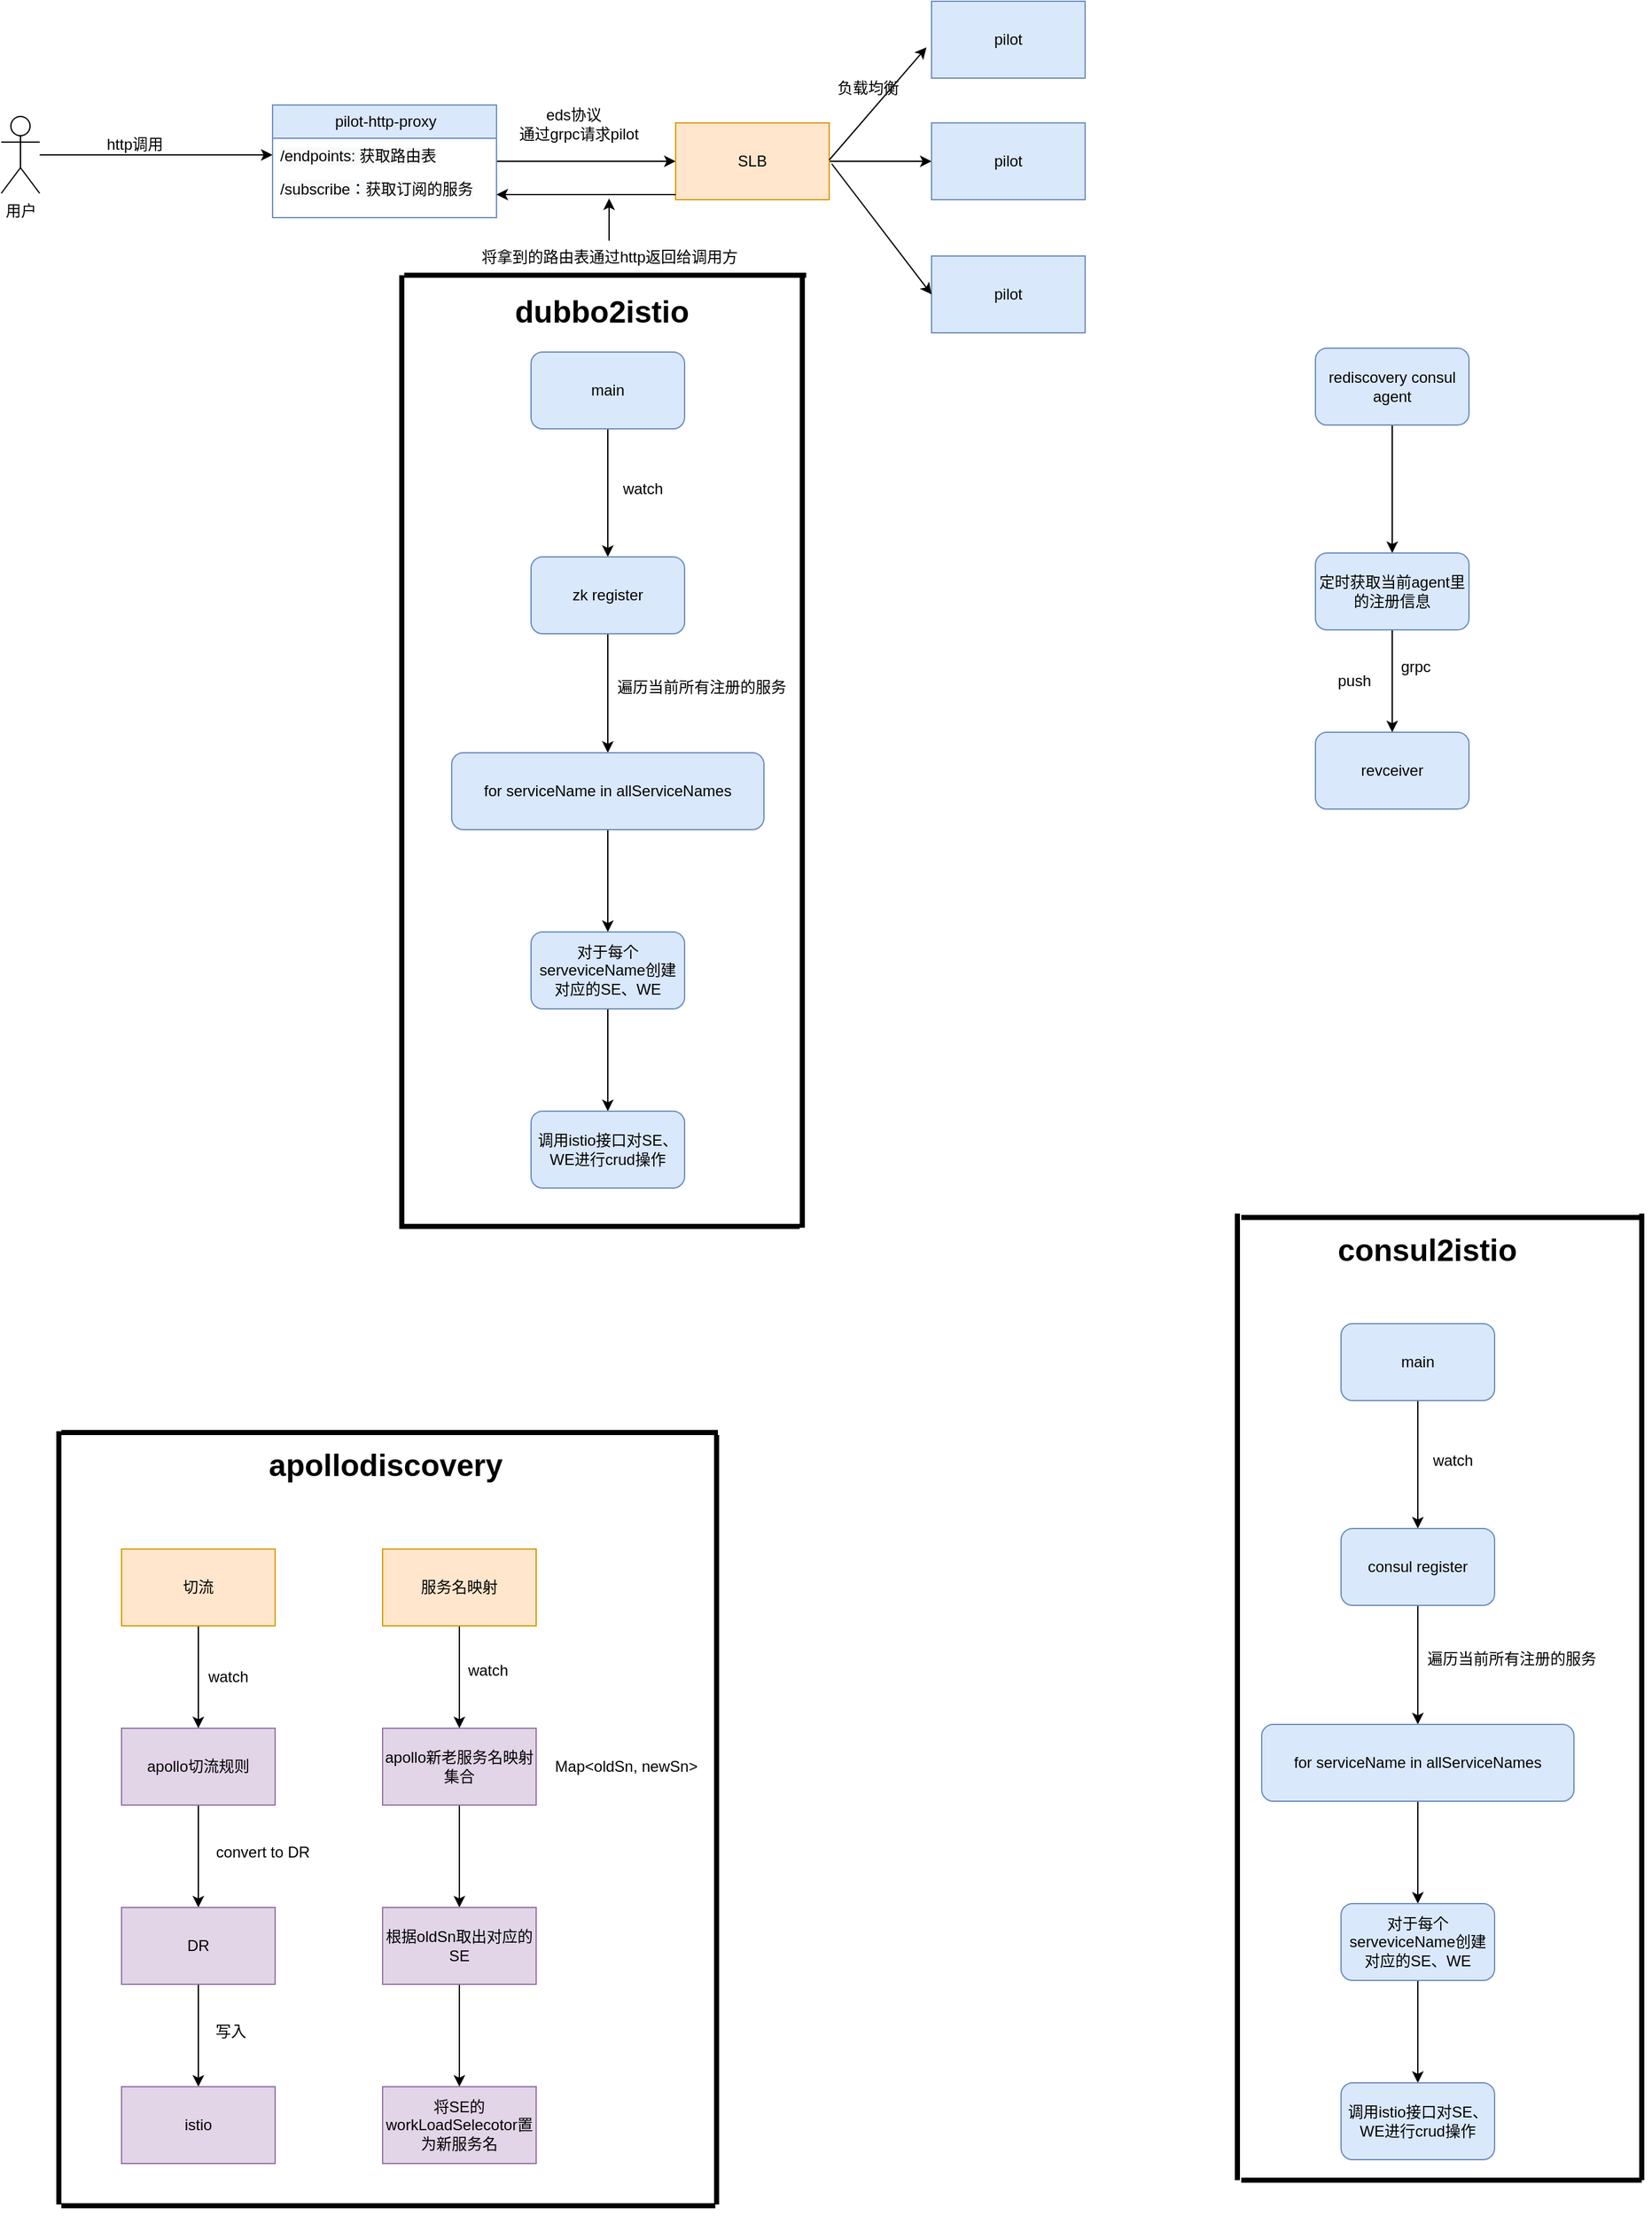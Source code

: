 <mxfile version="20.8.3" type="github">
  <diagram id="I-4XZFqHm5EkokQi3nll" name="第 1 页">
    <mxGraphModel dx="1363" dy="1680" grid="0" gridSize="10" guides="1" tooltips="1" connect="1" arrows="1" fold="1" page="0" pageScale="1" pageWidth="827" pageHeight="1169" math="0" shadow="0">
      <root>
        <mxCell id="0" />
        <mxCell id="1" parent="0" />
        <mxCell id="2bSLnEvAa8lVFMbBn78T-7" value="" style="edgeStyle=orthogonalEdgeStyle;rounded=0;orthogonalLoop=1;jettySize=auto;html=1;" parent="1" source="2bSLnEvAa8lVFMbBn78T-2" target="2bSLnEvAa8lVFMbBn78T-6" edge="1">
          <mxGeometry relative="1" as="geometry" />
        </mxCell>
        <mxCell id="2bSLnEvAa8lVFMbBn78T-2" value="pilot-http-proxy" style="swimlane;fontStyle=0;childLayout=stackLayout;horizontal=1;startSize=26;fillColor=#dae8fc;horizontalStack=0;resizeParent=1;resizeParentMax=0;resizeLast=0;collapsible=1;marginBottom=0;html=1;strokeColor=#6c8ebf;" parent="1" vertex="1">
          <mxGeometry x="279" y="-360" width="175" height="88" as="geometry" />
        </mxCell>
        <mxCell id="2bSLnEvAa8lVFMbBn78T-3" value="&lt;span style=&quot;background-color: rgb(248, 249, 250);&quot;&gt;/endpoints: 获取路由表&lt;/span&gt;" style="text;strokeColor=none;fillColor=none;align=left;verticalAlign=top;spacingLeft=4;spacingRight=4;overflow=hidden;rotatable=0;points=[[0,0.5],[1,0.5]];portConstraint=eastwest;whiteSpace=wrap;html=1;" parent="2bSLnEvAa8lVFMbBn78T-2" vertex="1">
          <mxGeometry y="26" width="175" height="26" as="geometry" />
        </mxCell>
        <mxCell id="2bSLnEvAa8lVFMbBn78T-4" value="&lt;span style=&quot;background-color: rgb(248, 249, 250);&quot;&gt;/subscribe：获取订阅的服务&lt;/span&gt;" style="text;strokeColor=none;fillColor=none;align=left;verticalAlign=top;spacingLeft=4;spacingRight=4;overflow=hidden;rotatable=0;points=[[0,0.5],[1,0.5]];portConstraint=eastwest;whiteSpace=wrap;html=1;" parent="2bSLnEvAa8lVFMbBn78T-2" vertex="1">
          <mxGeometry y="52" width="175" height="36" as="geometry" />
        </mxCell>
        <mxCell id="2bSLnEvAa8lVFMbBn78T-10" value="" style="edgeStyle=orthogonalEdgeStyle;rounded=0;orthogonalLoop=1;jettySize=auto;html=1;" parent="1" source="2bSLnEvAa8lVFMbBn78T-6" target="2bSLnEvAa8lVFMbBn78T-9" edge="1">
          <mxGeometry relative="1" as="geometry" />
        </mxCell>
        <mxCell id="2bSLnEvAa8lVFMbBn78T-6" value="SLB" style="rounded=0;whiteSpace=wrap;html=1;fillColor=#ffe6cc;strokeColor=#d79b00;" parent="1" vertex="1">
          <mxGeometry x="594" y="-346" width="120" height="60" as="geometry" />
        </mxCell>
        <mxCell id="2bSLnEvAa8lVFMbBn78T-8" value="通过grpc请求pilot" style="text;html=1;align=center;verticalAlign=middle;resizable=0;points=[];autosize=1;strokeColor=none;fillColor=none;" parent="1" vertex="1">
          <mxGeometry x="462" y="-350" width="111" height="26" as="geometry" />
        </mxCell>
        <mxCell id="2bSLnEvAa8lVFMbBn78T-9" value="pilot" style="whiteSpace=wrap;html=1;fillColor=#dae8fc;strokeColor=#6c8ebf;rounded=0;" parent="1" vertex="1">
          <mxGeometry x="794" y="-346" width="120" height="60" as="geometry" />
        </mxCell>
        <mxCell id="2bSLnEvAa8lVFMbBn78T-11" value="pilot" style="whiteSpace=wrap;html=1;fillColor=#dae8fc;strokeColor=#6c8ebf;rounded=0;" parent="1" vertex="1">
          <mxGeometry x="794" y="-242" width="120" height="60" as="geometry" />
        </mxCell>
        <mxCell id="2bSLnEvAa8lVFMbBn78T-12" value="pilot" style="whiteSpace=wrap;html=1;fillColor=#dae8fc;strokeColor=#6c8ebf;rounded=0;" parent="1" vertex="1">
          <mxGeometry x="794" y="-441" width="120" height="60" as="geometry" />
        </mxCell>
        <mxCell id="2bSLnEvAa8lVFMbBn78T-13" value="" style="endArrow=classic;html=1;rounded=0;" parent="1" edge="1">
          <mxGeometry width="50" height="50" relative="1" as="geometry">
            <mxPoint x="714" y="-317" as="sourcePoint" />
            <mxPoint x="790" y="-405" as="targetPoint" />
          </mxGeometry>
        </mxCell>
        <mxCell id="2bSLnEvAa8lVFMbBn78T-14" value="" style="endArrow=classic;html=1;rounded=0;entryX=0;entryY=0.5;entryDx=0;entryDy=0;" parent="1" target="2bSLnEvAa8lVFMbBn78T-11" edge="1">
          <mxGeometry width="50" height="50" relative="1" as="geometry">
            <mxPoint x="716" y="-314" as="sourcePoint" />
            <mxPoint x="800" y="-395" as="targetPoint" />
          </mxGeometry>
        </mxCell>
        <mxCell id="2bSLnEvAa8lVFMbBn78T-15" value="负载均衡" style="text;html=1;align=center;verticalAlign=middle;resizable=0;points=[];autosize=1;strokeColor=none;fillColor=none;" parent="1" vertex="1">
          <mxGeometry x="711" y="-386" width="66" height="26" as="geometry" />
        </mxCell>
        <mxCell id="2bSLnEvAa8lVFMbBn78T-16" value="eds协议" style="text;html=1;align=center;verticalAlign=middle;resizable=0;points=[];autosize=1;strokeColor=none;fillColor=none;" parent="1" vertex="1">
          <mxGeometry x="483" y="-365" width="61" height="26" as="geometry" />
        </mxCell>
        <mxCell id="2bSLnEvAa8lVFMbBn78T-17" value="" style="endArrow=classic;html=1;rounded=0;entryX=1;entryY=0.5;entryDx=0;entryDy=0;exitX=0;exitY=0.933;exitDx=0;exitDy=0;exitPerimeter=0;" parent="1" source="2bSLnEvAa8lVFMbBn78T-6" target="2bSLnEvAa8lVFMbBn78T-4" edge="1">
          <mxGeometry width="50" height="50" relative="1" as="geometry">
            <mxPoint x="591" y="-287" as="sourcePoint" />
            <mxPoint x="608" y="-315" as="targetPoint" />
          </mxGeometry>
        </mxCell>
        <mxCell id="2bSLnEvAa8lVFMbBn78T-19" value="" style="edgeStyle=orthogonalEdgeStyle;rounded=0;orthogonalLoop=1;jettySize=auto;html=1;" parent="1" source="2bSLnEvAa8lVFMbBn78T-18" edge="1">
          <mxGeometry relative="1" as="geometry">
            <mxPoint x="542" y="-287" as="targetPoint" />
          </mxGeometry>
        </mxCell>
        <mxCell id="2bSLnEvAa8lVFMbBn78T-18" value="将拿到的路由表通过http返回给调用方" style="text;html=1;align=center;verticalAlign=middle;resizable=0;points=[];autosize=1;strokeColor=none;fillColor=none;" parent="1" vertex="1">
          <mxGeometry x="433" y="-254" width="218" height="26" as="geometry" />
        </mxCell>
        <mxCell id="kkoXUz58cFzVGFC1fmEw-2" style="edgeStyle=orthogonalEdgeStyle;rounded=0;orthogonalLoop=1;jettySize=auto;html=1;entryX=0;entryY=0.5;entryDx=0;entryDy=0;" parent="1" source="kkoXUz58cFzVGFC1fmEw-1" target="2bSLnEvAa8lVFMbBn78T-3" edge="1">
          <mxGeometry relative="1" as="geometry" />
        </mxCell>
        <mxCell id="kkoXUz58cFzVGFC1fmEw-1" value="用户" style="shape=umlActor;verticalLabelPosition=bottom;verticalAlign=top;html=1;outlineConnect=0;" parent="1" vertex="1">
          <mxGeometry x="67" y="-351" width="30" height="60" as="geometry" />
        </mxCell>
        <mxCell id="kkoXUz58cFzVGFC1fmEw-3" value="http调用" style="text;html=1;align=center;verticalAlign=middle;resizable=0;points=[];autosize=1;strokeColor=none;fillColor=none;" parent="1" vertex="1">
          <mxGeometry x="140" y="-342" width="62" height="26" as="geometry" />
        </mxCell>
        <mxCell id="kkoXUz58cFzVGFC1fmEw-6" value="" style="edgeStyle=orthogonalEdgeStyle;rounded=0;orthogonalLoop=1;jettySize=auto;html=1;" parent="1" source="kkoXUz58cFzVGFC1fmEw-4" target="kkoXUz58cFzVGFC1fmEw-5" edge="1">
          <mxGeometry relative="1" as="geometry" />
        </mxCell>
        <mxCell id="kkoXUz58cFzVGFC1fmEw-4" value="main" style="rounded=1;whiteSpace=wrap;html=1;fillColor=#dae8fc;strokeColor=#6c8ebf;" parent="1" vertex="1">
          <mxGeometry x="1114" y="592" width="120" height="60" as="geometry" />
        </mxCell>
        <mxCell id="kkoXUz58cFzVGFC1fmEw-9" value="" style="edgeStyle=orthogonalEdgeStyle;rounded=0;orthogonalLoop=1;jettySize=auto;html=1;" parent="1" source="kkoXUz58cFzVGFC1fmEw-5" target="kkoXUz58cFzVGFC1fmEw-8" edge="1">
          <mxGeometry relative="1" as="geometry" />
        </mxCell>
        <mxCell id="kkoXUz58cFzVGFC1fmEw-5" value="consul register" style="whiteSpace=wrap;html=1;fillColor=#dae8fc;strokeColor=#6c8ebf;rounded=1;" parent="1" vertex="1">
          <mxGeometry x="1114" y="752" width="120" height="60" as="geometry" />
        </mxCell>
        <mxCell id="kkoXUz58cFzVGFC1fmEw-7" value="watch" style="text;html=1;align=center;verticalAlign=middle;resizable=0;points=[];autosize=1;strokeColor=none;fillColor=none;" parent="1" vertex="1">
          <mxGeometry x="1176" y="686" width="49" height="26" as="geometry" />
        </mxCell>
        <mxCell id="kkoXUz58cFzVGFC1fmEw-12" value="" style="edgeStyle=orthogonalEdgeStyle;rounded=0;orthogonalLoop=1;jettySize=auto;html=1;" parent="1" source="kkoXUz58cFzVGFC1fmEw-8" target="kkoXUz58cFzVGFC1fmEw-11" edge="1">
          <mxGeometry relative="1" as="geometry" />
        </mxCell>
        <mxCell id="kkoXUz58cFzVGFC1fmEw-8" value="for serviceName in allServiceNames" style="whiteSpace=wrap;html=1;fillColor=#dae8fc;strokeColor=#6c8ebf;rounded=1;" parent="1" vertex="1">
          <mxGeometry x="1052" y="905" width="244" height="60" as="geometry" />
        </mxCell>
        <mxCell id="kkoXUz58cFzVGFC1fmEw-10" value="遍历当前所有注册的服务" style="text;html=1;align=center;verticalAlign=middle;resizable=0;points=[];autosize=1;strokeColor=none;fillColor=none;" parent="1" vertex="1">
          <mxGeometry x="1172" y="841" width="150" height="26" as="geometry" />
        </mxCell>
        <mxCell id="kkoXUz58cFzVGFC1fmEw-14" value="" style="edgeStyle=orthogonalEdgeStyle;rounded=0;orthogonalLoop=1;jettySize=auto;html=1;" parent="1" source="kkoXUz58cFzVGFC1fmEw-11" target="kkoXUz58cFzVGFC1fmEw-13" edge="1">
          <mxGeometry relative="1" as="geometry" />
        </mxCell>
        <mxCell id="kkoXUz58cFzVGFC1fmEw-11" value="对于每个serveviceName创建对应的SE、WE" style="whiteSpace=wrap;html=1;fillColor=#dae8fc;strokeColor=#6c8ebf;rounded=1;" parent="1" vertex="1">
          <mxGeometry x="1114" y="1045" width="120" height="60" as="geometry" />
        </mxCell>
        <mxCell id="kkoXUz58cFzVGFC1fmEw-13" value="调用istio接口对SE、WE进行crud操作" style="whiteSpace=wrap;html=1;fillColor=#dae8fc;strokeColor=#6c8ebf;rounded=1;" parent="1" vertex="1">
          <mxGeometry x="1114" y="1185" width="120" height="60" as="geometry" />
        </mxCell>
        <mxCell id="kkoXUz58cFzVGFC1fmEw-15" value="" style="edgeStyle=orthogonalEdgeStyle;rounded=0;orthogonalLoop=1;jettySize=auto;html=1;" parent="1" source="kkoXUz58cFzVGFC1fmEw-16" target="kkoXUz58cFzVGFC1fmEw-18" edge="1">
          <mxGeometry relative="1" as="geometry" />
        </mxCell>
        <mxCell id="kkoXUz58cFzVGFC1fmEw-16" value="main" style="rounded=1;whiteSpace=wrap;html=1;fillColor=#dae8fc;strokeColor=#6c8ebf;" parent="1" vertex="1">
          <mxGeometry x="481" y="-167" width="120" height="60" as="geometry" />
        </mxCell>
        <mxCell id="kkoXUz58cFzVGFC1fmEw-17" value="" style="edgeStyle=orthogonalEdgeStyle;rounded=0;orthogonalLoop=1;jettySize=auto;html=1;" parent="1" source="kkoXUz58cFzVGFC1fmEw-18" target="kkoXUz58cFzVGFC1fmEw-21" edge="1">
          <mxGeometry relative="1" as="geometry" />
        </mxCell>
        <mxCell id="kkoXUz58cFzVGFC1fmEw-18" value="zk register" style="whiteSpace=wrap;html=1;fillColor=#dae8fc;strokeColor=#6c8ebf;rounded=1;" parent="1" vertex="1">
          <mxGeometry x="481" y="-7" width="120" height="60" as="geometry" />
        </mxCell>
        <mxCell id="kkoXUz58cFzVGFC1fmEw-19" value="watch" style="text;html=1;align=center;verticalAlign=middle;resizable=0;points=[];autosize=1;strokeColor=none;fillColor=none;" parent="1" vertex="1">
          <mxGeometry x="543" y="-73" width="49" height="26" as="geometry" />
        </mxCell>
        <mxCell id="kkoXUz58cFzVGFC1fmEw-20" value="" style="edgeStyle=orthogonalEdgeStyle;rounded=0;orthogonalLoop=1;jettySize=auto;html=1;" parent="1" source="kkoXUz58cFzVGFC1fmEw-21" target="kkoXUz58cFzVGFC1fmEw-24" edge="1">
          <mxGeometry relative="1" as="geometry" />
        </mxCell>
        <mxCell id="kkoXUz58cFzVGFC1fmEw-21" value="for serviceName in allServiceNames" style="whiteSpace=wrap;html=1;fillColor=#dae8fc;strokeColor=#6c8ebf;rounded=1;" parent="1" vertex="1">
          <mxGeometry x="419" y="146" width="244" height="60" as="geometry" />
        </mxCell>
        <mxCell id="kkoXUz58cFzVGFC1fmEw-22" value="遍历当前所有注册的服务" style="text;html=1;align=center;verticalAlign=middle;resizable=0;points=[];autosize=1;strokeColor=none;fillColor=none;" parent="1" vertex="1">
          <mxGeometry x="539" y="82" width="150" height="26" as="geometry" />
        </mxCell>
        <mxCell id="kkoXUz58cFzVGFC1fmEw-23" value="" style="edgeStyle=orthogonalEdgeStyle;rounded=0;orthogonalLoop=1;jettySize=auto;html=1;" parent="1" source="kkoXUz58cFzVGFC1fmEw-24" target="kkoXUz58cFzVGFC1fmEw-25" edge="1">
          <mxGeometry relative="1" as="geometry" />
        </mxCell>
        <mxCell id="kkoXUz58cFzVGFC1fmEw-24" value="对于每个serveviceName创建对应的SE、WE" style="whiteSpace=wrap;html=1;fillColor=#dae8fc;strokeColor=#6c8ebf;rounded=1;" parent="1" vertex="1">
          <mxGeometry x="481" y="286" width="120" height="60" as="geometry" />
        </mxCell>
        <mxCell id="kkoXUz58cFzVGFC1fmEw-25" value="调用istio接口对SE、WE进行crud操作" style="whiteSpace=wrap;html=1;fillColor=#dae8fc;strokeColor=#6c8ebf;rounded=1;" parent="1" vertex="1">
          <mxGeometry x="481" y="426" width="120" height="60" as="geometry" />
        </mxCell>
        <mxCell id="kkoXUz58cFzVGFC1fmEw-33" value="" style="edgeStyle=orthogonalEdgeStyle;rounded=0;orthogonalLoop=1;jettySize=auto;html=1;" parent="1" source="kkoXUz58cFzVGFC1fmEw-29" target="kkoXUz58cFzVGFC1fmEw-32" edge="1">
          <mxGeometry relative="1" as="geometry" />
        </mxCell>
        <mxCell id="kkoXUz58cFzVGFC1fmEw-29" value="切流" style="rounded=0;whiteSpace=wrap;html=1;fillColor=#ffe6cc;strokeColor=#d79b00;" parent="1" vertex="1">
          <mxGeometry x="161" y="768" width="120" height="60" as="geometry" />
        </mxCell>
        <mxCell id="kkoXUz58cFzVGFC1fmEw-42" value="" style="edgeStyle=orthogonalEdgeStyle;rounded=0;orthogonalLoop=1;jettySize=auto;html=1;" parent="1" source="kkoXUz58cFzVGFC1fmEw-30" target="kkoXUz58cFzVGFC1fmEw-41" edge="1">
          <mxGeometry relative="1" as="geometry" />
        </mxCell>
        <mxCell id="kkoXUz58cFzVGFC1fmEw-30" value="服务名映射" style="rounded=0;whiteSpace=wrap;html=1;fillColor=#ffe6cc;strokeColor=#d79b00;" parent="1" vertex="1">
          <mxGeometry x="365" y="768" width="120" height="60" as="geometry" />
        </mxCell>
        <mxCell id="kkoXUz58cFzVGFC1fmEw-36" value="" style="edgeStyle=orthogonalEdgeStyle;rounded=0;orthogonalLoop=1;jettySize=auto;html=1;" parent="1" source="kkoXUz58cFzVGFC1fmEw-32" target="kkoXUz58cFzVGFC1fmEw-35" edge="1">
          <mxGeometry relative="1" as="geometry" />
        </mxCell>
        <mxCell id="kkoXUz58cFzVGFC1fmEw-32" value="apollo切流规则" style="rounded=0;whiteSpace=wrap;html=1;fillColor=#e1d5e7;strokeColor=#9673a6;" parent="1" vertex="1">
          <mxGeometry x="161" y="908" width="120" height="60" as="geometry" />
        </mxCell>
        <mxCell id="kkoXUz58cFzVGFC1fmEw-34" value="watch" style="text;html=1;align=center;verticalAlign=middle;resizable=0;points=[];autosize=1;strokeColor=none;fillColor=none;" parent="1" vertex="1">
          <mxGeometry x="219" y="855" width="49" height="26" as="geometry" />
        </mxCell>
        <mxCell id="kkoXUz58cFzVGFC1fmEw-39" value="" style="edgeStyle=orthogonalEdgeStyle;rounded=0;orthogonalLoop=1;jettySize=auto;html=1;" parent="1" source="kkoXUz58cFzVGFC1fmEw-35" target="kkoXUz58cFzVGFC1fmEw-38" edge="1">
          <mxGeometry relative="1" as="geometry" />
        </mxCell>
        <mxCell id="kkoXUz58cFzVGFC1fmEw-35" value="DR" style="rounded=0;whiteSpace=wrap;html=1;fillColor=#e1d5e7;strokeColor=#9673a6;" parent="1" vertex="1">
          <mxGeometry x="161" y="1048" width="120" height="60" as="geometry" />
        </mxCell>
        <mxCell id="kkoXUz58cFzVGFC1fmEw-37" value="convert to DR" style="text;html=1;align=center;verticalAlign=middle;resizable=0;points=[];autosize=1;strokeColor=none;fillColor=none;" parent="1" vertex="1">
          <mxGeometry x="225" y="992" width="91" height="26" as="geometry" />
        </mxCell>
        <mxCell id="kkoXUz58cFzVGFC1fmEw-38" value="istio" style="rounded=0;whiteSpace=wrap;html=1;fillColor=#e1d5e7;strokeColor=#9673a6;" parent="1" vertex="1">
          <mxGeometry x="161" y="1188" width="120" height="60" as="geometry" />
        </mxCell>
        <mxCell id="kkoXUz58cFzVGFC1fmEw-40" value="写入" style="text;html=1;align=center;verticalAlign=middle;resizable=0;points=[];autosize=1;strokeColor=none;fillColor=none;" parent="1" vertex="1">
          <mxGeometry x="225" y="1132" width="42" height="26" as="geometry" />
        </mxCell>
        <mxCell id="kkoXUz58cFzVGFC1fmEw-45" value="" style="edgeStyle=orthogonalEdgeStyle;rounded=0;orthogonalLoop=1;jettySize=auto;html=1;" parent="1" source="kkoXUz58cFzVGFC1fmEw-41" target="kkoXUz58cFzVGFC1fmEw-44" edge="1">
          <mxGeometry relative="1" as="geometry" />
        </mxCell>
        <mxCell id="kkoXUz58cFzVGFC1fmEw-41" value="apollo新老服务名映射集合" style="rounded=0;whiteSpace=wrap;html=1;fillColor=#e1d5e7;strokeColor=#9673a6;" parent="1" vertex="1">
          <mxGeometry x="365" y="908" width="120" height="60" as="geometry" />
        </mxCell>
        <mxCell id="kkoXUz58cFzVGFC1fmEw-43" value="watch" style="text;html=1;align=center;verticalAlign=middle;resizable=0;points=[];autosize=1;strokeColor=none;fillColor=none;" parent="1" vertex="1">
          <mxGeometry x="422" y="850" width="49" height="26" as="geometry" />
        </mxCell>
        <mxCell id="kkoXUz58cFzVGFC1fmEw-48" value="" style="edgeStyle=orthogonalEdgeStyle;rounded=0;orthogonalLoop=1;jettySize=auto;html=1;" parent="1" source="kkoXUz58cFzVGFC1fmEw-44" target="kkoXUz58cFzVGFC1fmEw-47" edge="1">
          <mxGeometry relative="1" as="geometry" />
        </mxCell>
        <mxCell id="kkoXUz58cFzVGFC1fmEw-44" value="根据oldSn取出对应的SE" style="rounded=0;whiteSpace=wrap;html=1;fillColor=#e1d5e7;strokeColor=#9673a6;" parent="1" vertex="1">
          <mxGeometry x="365" y="1048" width="120" height="60" as="geometry" />
        </mxCell>
        <mxCell id="kkoXUz58cFzVGFC1fmEw-46" value="Map&amp;lt;oldSn, newSn&amp;gt;" style="text;html=1;align=center;verticalAlign=middle;resizable=0;points=[];autosize=1;strokeColor=none;fillColor=none;" parent="1" vertex="1">
          <mxGeometry x="490" y="925" width="129" height="26" as="geometry" />
        </mxCell>
        <mxCell id="kkoXUz58cFzVGFC1fmEw-47" value="将SE的workLoadSelecotor置为新服务名" style="rounded=0;whiteSpace=wrap;html=1;fillColor=#e1d5e7;strokeColor=#9673a6;" parent="1" vertex="1">
          <mxGeometry x="365" y="1188" width="120" height="60" as="geometry" />
        </mxCell>
        <mxCell id="kkoXUz58cFzVGFC1fmEw-49" value="" style="edgeStyle=orthogonalEdgeStyle;rounded=0;orthogonalLoop=1;jettySize=auto;html=1;" parent="1" source="kkoXUz58cFzVGFC1fmEw-50" target="kkoXUz58cFzVGFC1fmEw-52" edge="1">
          <mxGeometry relative="1" as="geometry" />
        </mxCell>
        <mxCell id="kkoXUz58cFzVGFC1fmEw-50" value="rediscovery consul agent" style="rounded=1;whiteSpace=wrap;html=1;fillColor=#dae8fc;strokeColor=#6c8ebf;" parent="1" vertex="1">
          <mxGeometry x="1094" y="-170" width="120" height="60" as="geometry" />
        </mxCell>
        <mxCell id="kkoXUz58cFzVGFC1fmEw-60" value="" style="edgeStyle=orthogonalEdgeStyle;rounded=0;orthogonalLoop=1;jettySize=auto;html=1;" parent="1" source="kkoXUz58cFzVGFC1fmEw-52" target="kkoXUz58cFzVGFC1fmEw-59" edge="1">
          <mxGeometry relative="1" as="geometry" />
        </mxCell>
        <mxCell id="kkoXUz58cFzVGFC1fmEw-52" value="&lt;span style=&quot;&quot;&gt;定时获取当前agent里的注册信息&lt;/span&gt;" style="whiteSpace=wrap;html=1;fillColor=#dae8fc;strokeColor=#6c8ebf;rounded=1;" parent="1" vertex="1">
          <mxGeometry x="1094" y="-10" width="120" height="60" as="geometry" />
        </mxCell>
        <mxCell id="kkoXUz58cFzVGFC1fmEw-59" value="&lt;span style=&quot;&quot;&gt;revceiver&lt;/span&gt;" style="whiteSpace=wrap;html=1;fillColor=#dae8fc;strokeColor=#6c8ebf;rounded=1;" parent="1" vertex="1">
          <mxGeometry x="1094" y="130" width="120" height="60" as="geometry" />
        </mxCell>
        <mxCell id="kkoXUz58cFzVGFC1fmEw-61" value="grpc" style="text;html=1;align=center;verticalAlign=middle;resizable=0;points=[];autosize=1;strokeColor=none;fillColor=none;" parent="1" vertex="1">
          <mxGeometry x="1151" y="66" width="41" height="26" as="geometry" />
        </mxCell>
        <mxCell id="kkoXUz58cFzVGFC1fmEw-64" value="push" style="text;html=1;align=center;verticalAlign=middle;resizable=0;points=[];autosize=1;strokeColor=none;fillColor=none;" parent="1" vertex="1">
          <mxGeometry x="1102" y="77" width="44" height="26" as="geometry" />
        </mxCell>
        <mxCell id="S4bypUOLamN8uPD8epQi-5" value="" style="line;strokeWidth=4;direction=south;html=1;perimeter=backbonePerimeter;points=[];outlineConnect=0;" vertex="1" parent="1">
          <mxGeometry x="107" y="676" width="10" height="604" as="geometry" />
        </mxCell>
        <mxCell id="S4bypUOLamN8uPD8epQi-6" value="" style="line;strokeWidth=4;direction=south;html=1;perimeter=backbonePerimeter;points=[];outlineConnect=0;" vertex="1" parent="1">
          <mxGeometry x="621" y="679" width="10" height="601" as="geometry" />
        </mxCell>
        <mxCell id="S4bypUOLamN8uPD8epQi-8" value="" style="line;strokeWidth=4;html=1;perimeter=backbonePerimeter;points=[];outlineConnect=0;" vertex="1" parent="1">
          <mxGeometry x="114" y="1276" width="511" height="10" as="geometry" />
        </mxCell>
        <mxCell id="S4bypUOLamN8uPD8epQi-9" value="" style="line;strokeWidth=4;html=1;perimeter=backbonePerimeter;points=[];outlineConnect=0;" vertex="1" parent="1">
          <mxGeometry x="114" y="672" width="513" height="10" as="geometry" />
        </mxCell>
        <mxCell id="S4bypUOLamN8uPD8epQi-10" value="&lt;b&gt;&lt;font style=&quot;font-size: 24px;&quot;&gt;apollodiscovery&lt;/font&gt;&lt;/b&gt;" style="text;html=1;align=center;verticalAlign=middle;resizable=0;points=[];autosize=1;strokeColor=none;fillColor=none;" vertex="1" parent="1">
          <mxGeometry x="266" y="682" width="201" height="41" as="geometry" />
        </mxCell>
        <mxCell id="S4bypUOLamN8uPD8epQi-11" value="" style="line;strokeWidth=4;direction=south;html=1;perimeter=backbonePerimeter;points=[];outlineConnect=0;" vertex="1" parent="1">
          <mxGeometry x="375" y="-227" width="10" height="741" as="geometry" />
        </mxCell>
        <mxCell id="S4bypUOLamN8uPD8epQi-12" value="" style="line;strokeWidth=4;direction=south;html=1;perimeter=backbonePerimeter;points=[];outlineConnect=0;" vertex="1" parent="1">
          <mxGeometry x="688" y="-225" width="10" height="742" as="geometry" />
        </mxCell>
        <mxCell id="S4bypUOLamN8uPD8epQi-13" value="" style="line;strokeWidth=4;html=1;perimeter=backbonePerimeter;points=[];outlineConnect=0;" vertex="1" parent="1">
          <mxGeometry x="378" y="511" width="313" height="10" as="geometry" />
        </mxCell>
        <mxCell id="S4bypUOLamN8uPD8epQi-14" value="" style="line;strokeWidth=4;html=1;perimeter=backbonePerimeter;points=[];outlineConnect=0;" vertex="1" parent="1">
          <mxGeometry x="382" y="-232" width="314" height="10" as="geometry" />
        </mxCell>
        <mxCell id="S4bypUOLamN8uPD8epQi-16" value="&lt;font style=&quot;font-size: 24px;&quot;&gt;&lt;b&gt;dubbo2istio&lt;/b&gt;&lt;/font&gt;" style="text;html=1;align=center;verticalAlign=middle;resizable=0;points=[];autosize=1;strokeColor=none;fillColor=none;fontSize=18;" vertex="1" parent="1">
          <mxGeometry x="459" y="-219" width="154" height="41" as="geometry" />
        </mxCell>
        <mxCell id="S4bypUOLamN8uPD8epQi-18" value="" style="line;strokeWidth=4;direction=south;html=1;perimeter=backbonePerimeter;points=[];outlineConnect=0;fontSize=18;" vertex="1" parent="1">
          <mxGeometry x="1028" y="506" width="10" height="755" as="geometry" />
        </mxCell>
        <mxCell id="S4bypUOLamN8uPD8epQi-19" value="" style="line;strokeWidth=4;direction=south;html=1;perimeter=backbonePerimeter;points=[];outlineConnect=0;fontSize=18;" vertex="1" parent="1">
          <mxGeometry x="1344" y="506" width="10" height="755" as="geometry" />
        </mxCell>
        <mxCell id="S4bypUOLamN8uPD8epQi-20" value="" style="line;strokeWidth=4;html=1;perimeter=backbonePerimeter;points=[];outlineConnect=0;fontSize=18;" vertex="1" parent="1">
          <mxGeometry x="1036" y="1256" width="313" height="10" as="geometry" />
        </mxCell>
        <mxCell id="S4bypUOLamN8uPD8epQi-21" value="" style="line;strokeWidth=4;html=1;perimeter=backbonePerimeter;points=[];outlineConnect=0;fontSize=18;" vertex="1" parent="1">
          <mxGeometry x="1036" y="504" width="313" height="10" as="geometry" />
        </mxCell>
        <mxCell id="S4bypUOLamN8uPD8epQi-22" value="&lt;b&gt;&lt;font style=&quot;font-size: 24px;&quot;&gt;consul2istio&lt;/font&gt;&lt;/b&gt;" style="text;html=1;align=center;verticalAlign=middle;resizable=0;points=[];autosize=1;strokeColor=none;fillColor=none;fontSize=18;" vertex="1" parent="1">
          <mxGeometry x="1102" y="514" width="158" height="41" as="geometry" />
        </mxCell>
      </root>
    </mxGraphModel>
  </diagram>
</mxfile>
